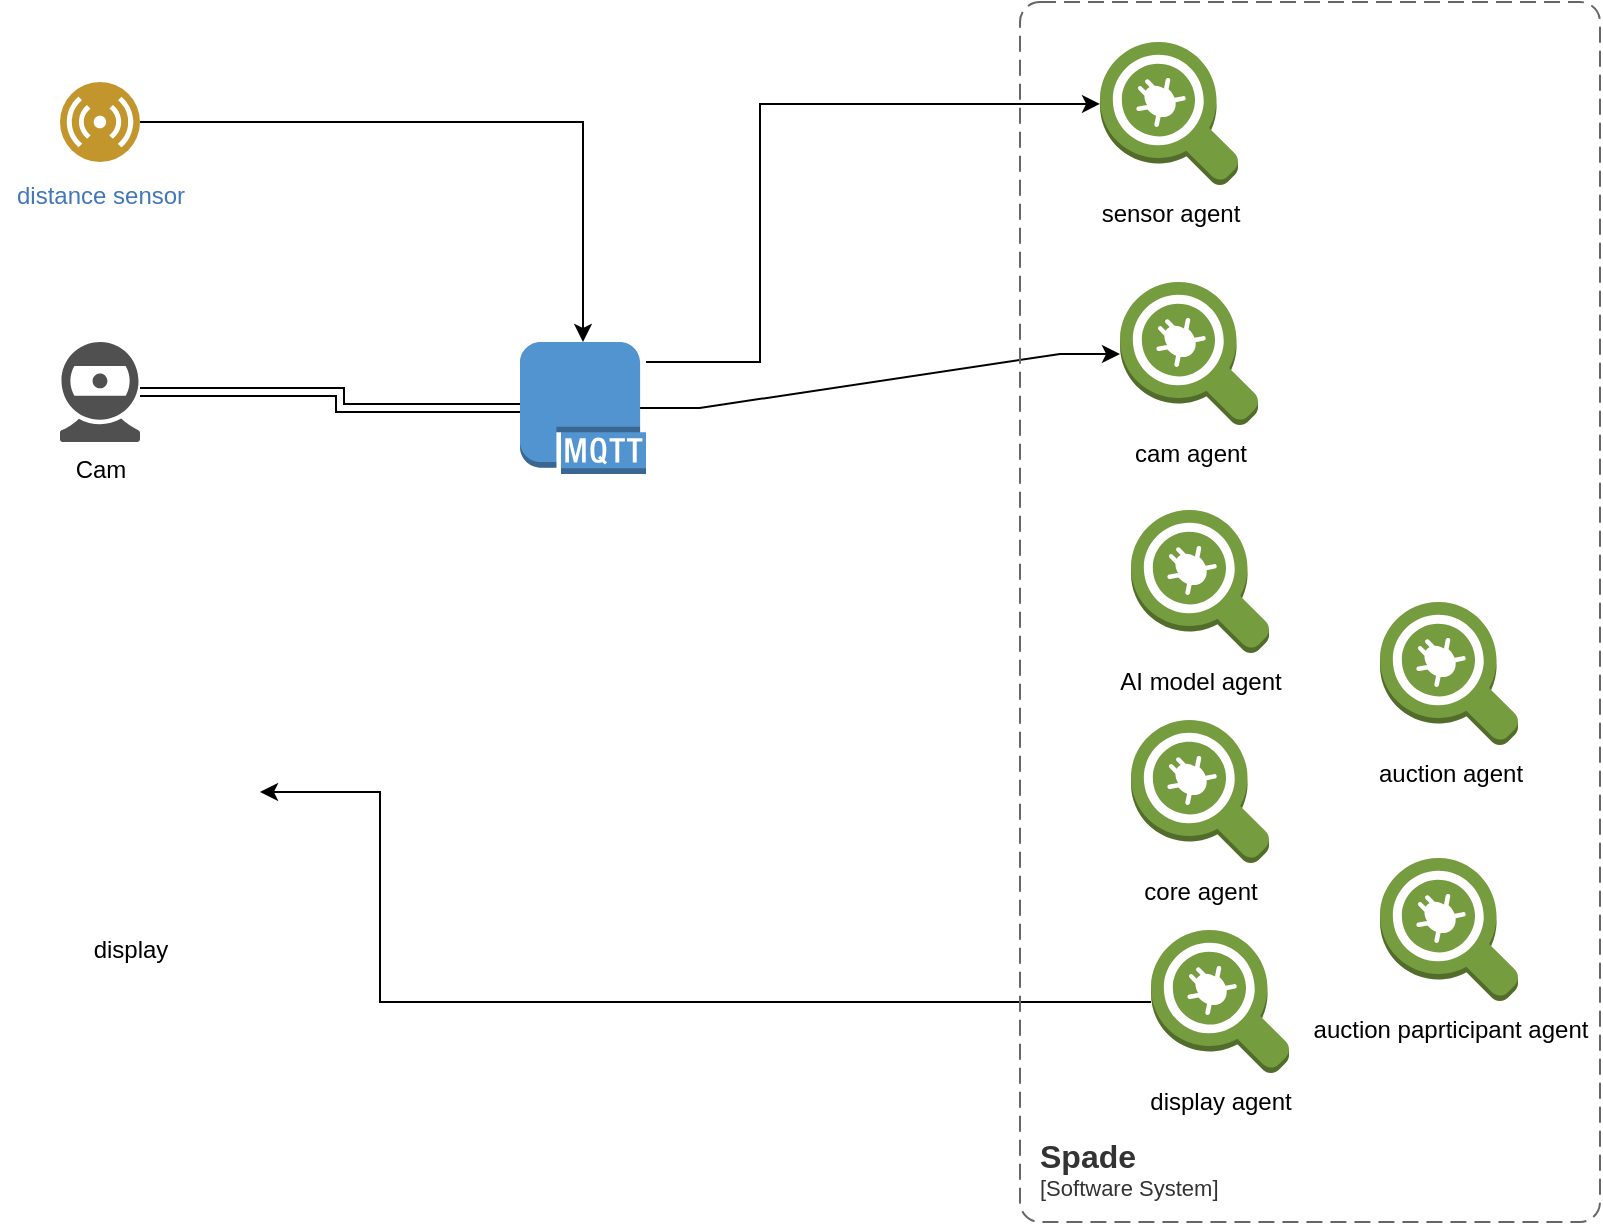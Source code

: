 <mxfile>
    <diagram name="Page-1" id="j4KkUrHmV3GWsaagCfpN">
        <mxGraphModel dx="1306" dy="553" grid="1" gridSize="10" guides="1" tooltips="1" connect="1" arrows="1" fold="1" page="1" pageScale="1" pageWidth="850" pageHeight="1100" math="0" shadow="0">
            <root>
                <mxCell id="0"/>
                <mxCell id="1" parent="0"/>
                <mxCell id="eT5R83WgRnjZct5-d_Fm-17" style="edgeStyle=orthogonalEdgeStyle;rounded=0;orthogonalLoop=1;jettySize=auto;html=1;shape=link;" parent="1" source="eT5R83WgRnjZct5-d_Fm-3" target="eT5R83WgRnjZct5-d_Fm-38" edge="1">
                    <mxGeometry relative="1" as="geometry">
                        <mxPoint x="290" y="245.04" as="targetPoint"/>
                        <Array as="points">
                            <mxPoint x="210" y="245"/>
                            <mxPoint x="210" y="253"/>
                        </Array>
                    </mxGeometry>
                </mxCell>
                <mxCell id="eT5R83WgRnjZct5-d_Fm-3" value="Cam" style="sketch=0;pointerEvents=1;shadow=0;dashed=0;html=1;strokeColor=none;fillColor=#505050;labelPosition=center;verticalLabelPosition=bottom;verticalAlign=top;outlineConnect=0;align=center;shape=mxgraph.office.devices.webcam;" parent="1" vertex="1">
                    <mxGeometry x="70" y="220" width="40" height="50" as="geometry"/>
                </mxCell>
                <mxCell id="eT5R83WgRnjZct5-d_Fm-21" style="edgeStyle=entityRelationEdgeStyle;rounded=0;orthogonalLoop=1;jettySize=auto;html=1;strokeColor=default;exitX=0.95;exitY=0.5;exitDx=0;exitDy=0;exitPerimeter=0;" parent="1" source="eT5R83WgRnjZct5-d_Fm-38" target="eT5R83WgRnjZct5-d_Fm-20" edge="1">
                    <mxGeometry relative="1" as="geometry">
                        <mxPoint x="368" y="249" as="sourcePoint"/>
                    </mxGeometry>
                </mxCell>
                <mxCell id="eT5R83WgRnjZct5-d_Fm-25" style="edgeStyle=orthogonalEdgeStyle;rounded=0;orthogonalLoop=1;jettySize=auto;html=1;entryX=1;entryY=0.5;entryDx=0;entryDy=0;" parent="1" source="eT5R83WgRnjZct5-d_Fm-26" target="eT5R83WgRnjZct5-d_Fm-14" edge="1">
                    <mxGeometry relative="1" as="geometry">
                        <Array as="points">
                            <mxPoint x="230" y="550"/>
                            <mxPoint x="230" y="445"/>
                        </Array>
                    </mxGeometry>
                </mxCell>
                <mxCell id="eT5R83WgRnjZct5-d_Fm-16" style="edgeStyle=orthogonalEdgeStyle;rounded=0;orthogonalLoop=1;jettySize=auto;html=1;entryX=0.5;entryY=0;entryDx=0;entryDy=0;entryPerimeter=0;" parent="1" source="eT5R83WgRnjZct5-d_Fm-8" target="eT5R83WgRnjZct5-d_Fm-38" edge="1">
                    <mxGeometry relative="1" as="geometry">
                        <mxPoint x="329" y="214.625" as="targetPoint"/>
                    </mxGeometry>
                </mxCell>
                <mxCell id="eT5R83WgRnjZct5-d_Fm-8" value="distance sensor" style="image;aspect=fixed;perimeter=ellipsePerimeter;html=1;align=center;shadow=0;dashed=0;fontColor=#4277BB;labelBackgroundColor=default;fontSize=12;spacingTop=3;image=img/lib/ibm/users/sensor.svg;" parent="1" vertex="1">
                    <mxGeometry x="70" y="90" width="40" height="40" as="geometry"/>
                </mxCell>
                <mxCell id="eT5R83WgRnjZct5-d_Fm-14" value="display" style="shape=image;html=1;verticalAlign=top;verticalLabelPosition=bottom;labelBackgroundColor=#ffffff;imageAspect=0;aspect=fixed;image=https://cdn4.iconfinder.com/data/icons/48-bubbles/48/24.TV-128.png" parent="1" vertex="1">
                    <mxGeometry x="40" y="380" width="130" height="130" as="geometry"/>
                </mxCell>
                <mxCell id="eT5R83WgRnjZct5-d_Fm-15" value="&lt;div&gt;sensor agent&lt;/div&gt;" style="outlineConnect=0;dashed=0;verticalLabelPosition=bottom;verticalAlign=top;align=center;html=1;shape=mxgraph.aws3.agent;fillColor=#759C3E;gradientColor=none;" parent="1" vertex="1">
                    <mxGeometry x="590" y="70" width="69" height="72" as="geometry"/>
                </mxCell>
                <mxCell id="eT5R83WgRnjZct5-d_Fm-20" value="cam agent" style="outlineConnect=0;dashed=0;verticalLabelPosition=bottom;verticalAlign=top;align=center;html=1;shape=mxgraph.aws3.agent;fillColor=#759C3E;gradientColor=none;" parent="1" vertex="1">
                    <mxGeometry x="600" y="190" width="69" height="72" as="geometry"/>
                </mxCell>
                <mxCell id="eT5R83WgRnjZct5-d_Fm-22" value="&lt;div&gt;AI model agent&lt;/div&gt;&lt;div&gt;&lt;br&gt;&lt;/div&gt;" style="outlineConnect=0;dashed=0;verticalLabelPosition=bottom;verticalAlign=top;align=center;html=1;shape=mxgraph.aws3.agent;fillColor=#759C3E;gradientColor=none;" parent="1" vertex="1">
                    <mxGeometry x="605.5" y="304" width="69" height="72" as="geometry"/>
                </mxCell>
                <mxCell id="eT5R83WgRnjZct5-d_Fm-26" value="&lt;div&gt;display agent&lt;/div&gt;" style="outlineConnect=0;dashed=0;verticalLabelPosition=bottom;verticalAlign=top;align=center;html=1;shape=mxgraph.aws3.agent;fillColor=#759C3E;gradientColor=none;" parent="1" vertex="1">
                    <mxGeometry x="615.5" y="514" width="69" height="72" as="geometry"/>
                </mxCell>
                <object placeholders="1" c4Name="Spade" c4Type="SystemScopeBoundary" c4Application="Software System" label="&lt;font style=&quot;font-size: 16px&quot;&gt;&lt;b&gt;&lt;div style=&quot;text-align: left&quot;&gt;%c4Name%&lt;/div&gt;&lt;/b&gt;&lt;/font&gt;&lt;div style=&quot;text-align: left&quot;&gt;[%c4Application%]&lt;/div&gt;" id="eT5R83WgRnjZct5-d_Fm-31">
                    <mxCell style="rounded=1;fontSize=11;whiteSpace=wrap;html=1;dashed=1;arcSize=20;fillColor=none;strokeColor=#666666;fontColor=#333333;labelBackgroundColor=none;align=left;verticalAlign=bottom;labelBorderColor=none;spacingTop=0;spacing=10;dashPattern=8 4;metaEdit=1;rotatable=0;perimeter=rectanglePerimeter;noLabel=0;labelPadding=0;allowArrows=0;connectable=0;expand=0;recursiveResize=0;editable=1;pointerEvents=0;absoluteArcSize=1;points=[[0.25,0,0],[0.5,0,0],[0.75,0,0],[1,0.25,0],[1,0.5,0],[1,0.75,0],[0.75,1,0],[0.5,1,0],[0.25,1,0],[0,0.75,0],[0,0.5,0],[0,0.25,0]];" parent="1" vertex="1">
                        <mxGeometry x="550" y="50" width="290" height="610" as="geometry"/>
                    </mxCell>
                </object>
                <mxCell id="eT5R83WgRnjZct5-d_Fm-32" value="core agent" style="outlineConnect=0;dashed=0;verticalLabelPosition=bottom;verticalAlign=top;align=center;html=1;shape=mxgraph.aws3.agent;fillColor=#759C3E;gradientColor=none;" parent="1" vertex="1">
                    <mxGeometry x="605.5" y="409" width="69" height="72" as="geometry"/>
                </mxCell>
                <mxCell id="eT5R83WgRnjZct5-d_Fm-39" style="edgeStyle=orthogonalEdgeStyle;rounded=0;orthogonalLoop=1;jettySize=auto;html=1;entryX=0;entryY=0.43;entryDx=0;entryDy=0;entryPerimeter=0;" parent="1" source="eT5R83WgRnjZct5-d_Fm-38" target="eT5R83WgRnjZct5-d_Fm-15" edge="1">
                    <mxGeometry relative="1" as="geometry">
                        <Array as="points">
                            <mxPoint x="420" y="230"/>
                            <mxPoint x="420" y="101"/>
                        </Array>
                    </mxGeometry>
                </mxCell>
                <mxCell id="eT5R83WgRnjZct5-d_Fm-38" value="" style="outlineConnect=0;dashed=0;verticalLabelPosition=bottom;verticalAlign=top;align=center;html=1;shape=mxgraph.aws3.mqtt_protocol;fillColor=#5294CF;gradientColor=none;" parent="1" vertex="1">
                    <mxGeometry x="300" y="220" width="63" height="66" as="geometry"/>
                </mxCell>
                <mxCell id="2" value="auction agent" style="outlineConnect=0;dashed=0;verticalLabelPosition=bottom;verticalAlign=top;align=center;html=1;shape=mxgraph.aws3.agent;fillColor=#759C3E;gradientColor=none;" vertex="1" parent="1">
                    <mxGeometry x="730" y="350" width="69" height="72" as="geometry"/>
                </mxCell>
                <mxCell id="3" value="auction paprticipant agent" style="outlineConnect=0;dashed=0;verticalLabelPosition=bottom;verticalAlign=top;align=center;html=1;shape=mxgraph.aws3.agent;fillColor=#759C3E;gradientColor=none;" vertex="1" parent="1">
                    <mxGeometry x="730" y="478" width="69" height="72" as="geometry"/>
                </mxCell>
            </root>
        </mxGraphModel>
    </diagram>
</mxfile>